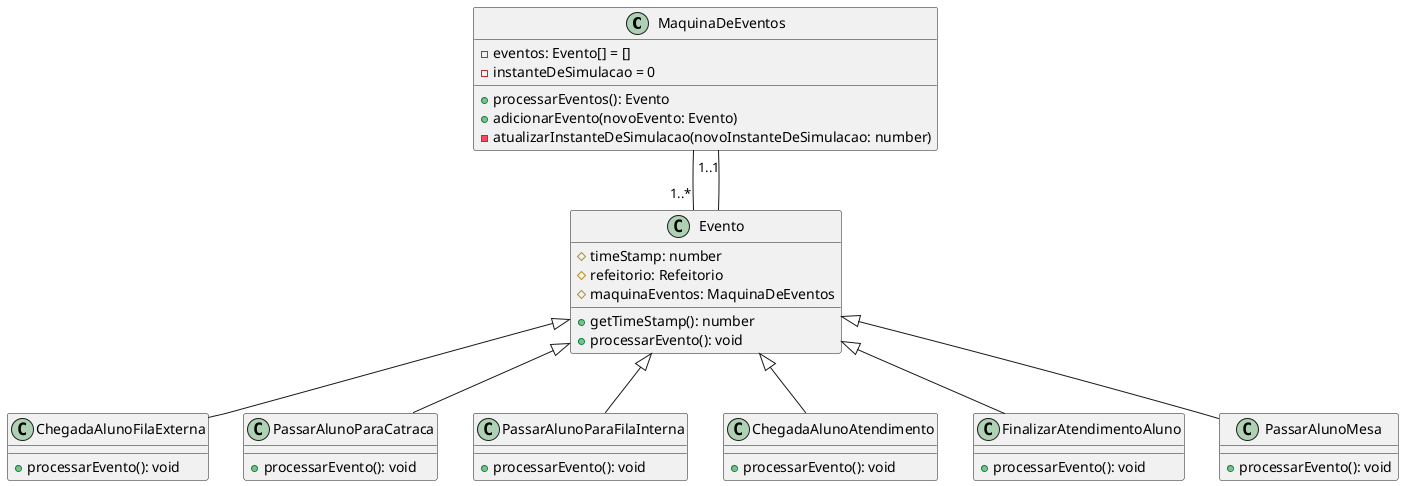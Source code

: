 @startuml Gerenciador de Eventos do Sistema
class MaquinaDeEventos {
    -eventos: Evento[] = []
    -instanteDeSimulacao = 0
    +processarEventos(): Evento
    +adicionarEvento(novoEvento: Evento)
    -atualizarInstanteDeSimulacao(novoInstanteDeSimulacao: number)

}

class Evento{
    #timeStamp: number
    #refeitorio: Refeitorio 
    #maquinaEventos: MaquinaDeEventos
    +getTimeStamp(): number
    +processarEvento(): void 
}

class ChegadaAlunoFilaExterna extends Evento{
    +processarEvento(): void
}

class PassarAlunoParaCatraca extends Evento{
    +processarEvento(): void
}

class PassarAlunoParaFilaInterna extends Evento{
    +processarEvento(): void
}

class ChegadaAlunoAtendimento extends Evento{
    +processarEvento(): void
}

class FinalizarAtendimentoAluno extends Evento{
    +processarEvento(): void
}

class PassarAlunoMesa extends Evento{
    +processarEvento(): void
}

MaquinaDeEventos -- "1..*" Evento
Evento -- "1..1" MaquinaDeEventos

@enduml